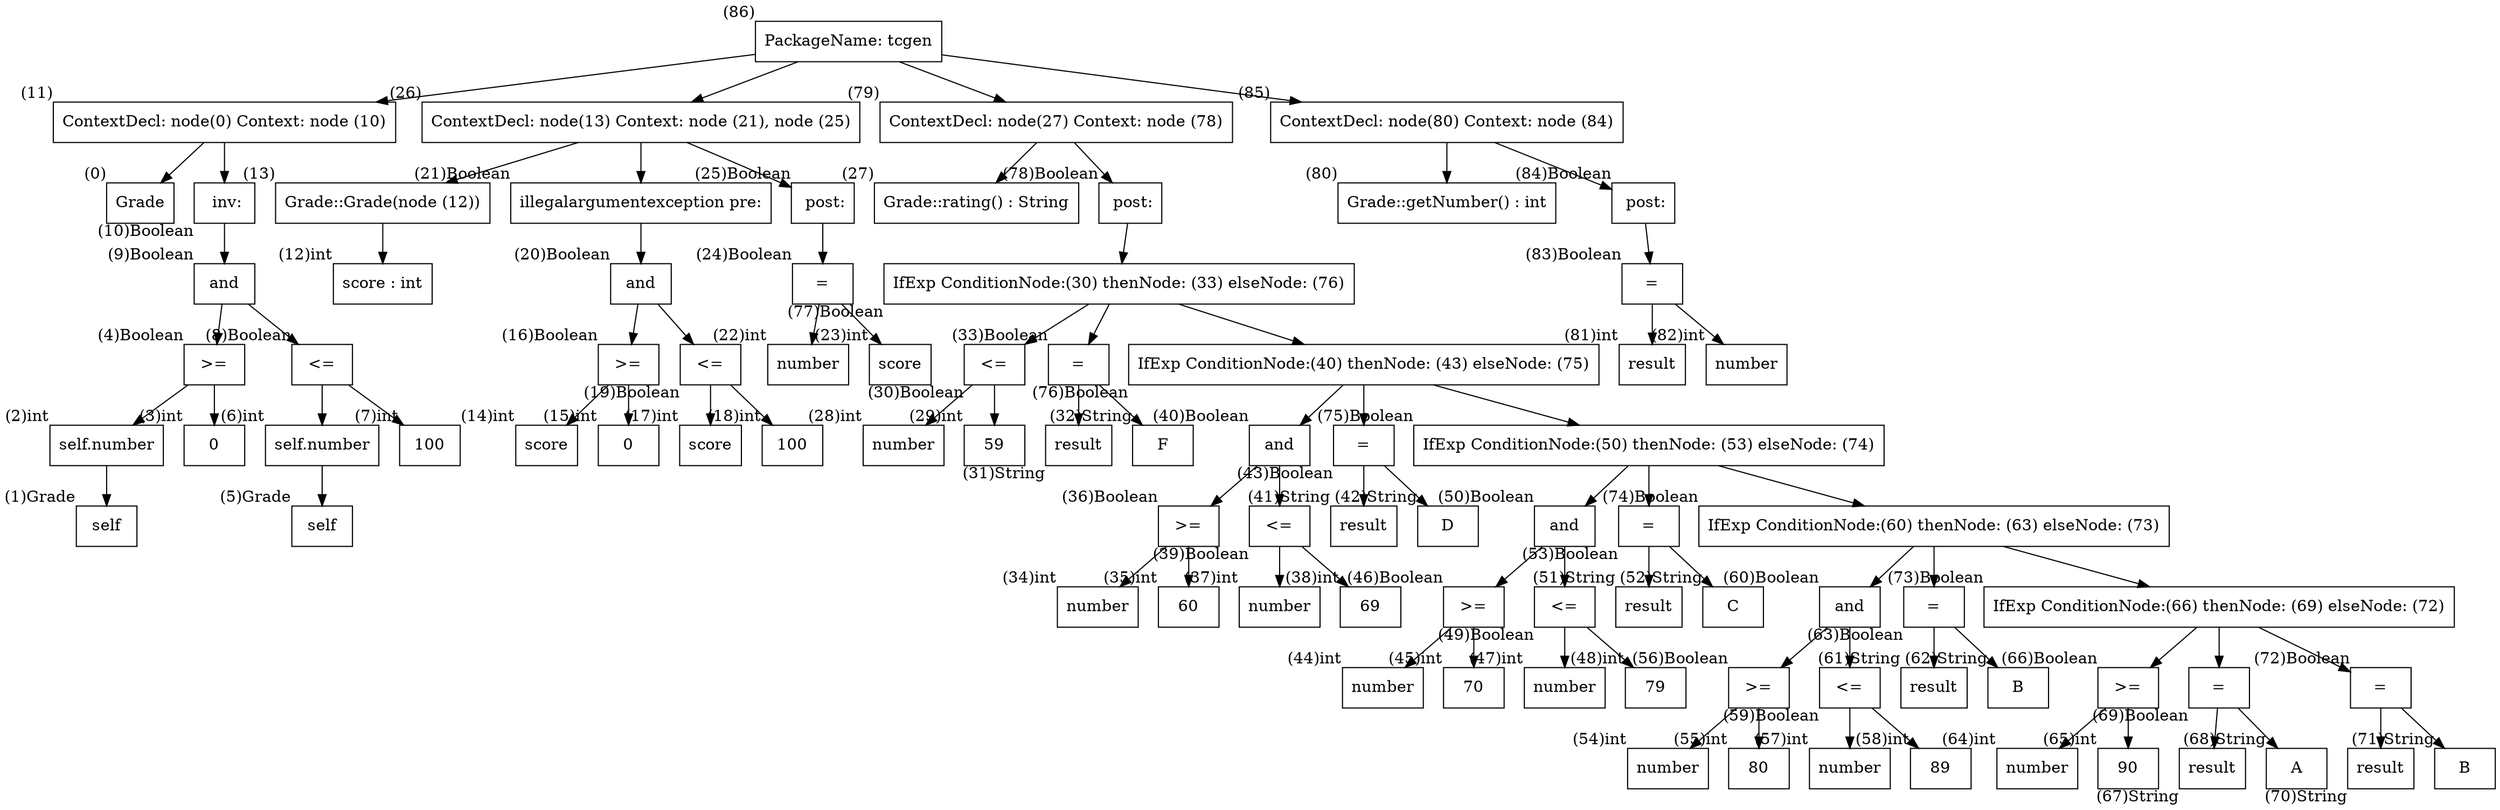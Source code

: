 digraph AST {
  node [shape=box];
  n86 [label="PackageName: tcgen", xlabel="(86)"];
  n86 -> n11;
  n86 -> n26;
  n86 -> n79;
  n86 -> n85;
  n11 [label="ContextDecl: node(0) Context: node (10)", xlabel="(11)"];
  n11 -> n0;
  n11 -> n10;
  n26 [label="ContextDecl: node(13) Context: node (21), node (25)", xlabel="(26)"];
  n26 -> n13;
  n26 -> n21;
  n26 -> n25;
  n79 [label="ContextDecl: node(27) Context: node (78)", xlabel="(79)"];
  n79 -> n27;
  n79 -> n78;
  n85 [label="ContextDecl: node(80) Context: node (84)", xlabel="(85)"];
  n85 -> n80;
  n85 -> n84;
  n0 [label="Grade", xlabel="(0)"];
  n10 [label=" inv:", xlabel="(10)Boolean"];
  n10 -> n9;
  n13 [label="Grade::Grade(node (12))", xlabel="(13)"];
  n13 -> n12;
  n21 [label="illegalargumentexception pre:", xlabel="(21)Boolean"];
  n21 -> n20;
  n25 [label=" post:", xlabel="(25)Boolean"];
  n25 -> n24;
  n27 [label="Grade::rating() : String", xlabel="(27)"];
  n78 [label=" post:", xlabel="(78)Boolean"];
  n78 -> n77;
  n80 [label="Grade::getNumber() : int", xlabel="(80)"];
  n84 [label=" post:", xlabel="(84)Boolean"];
  n84 -> n83;
  n9 [label="and", xlabel="(9)Boolean"];
  n9 -> n4;
  n9 -> n8;
  n12 [label="score : int", xlabel="(12)int"];
  n20 [label="and", xlabel="(20)Boolean"];
  n20 -> n16;
  n20 -> n19;
  n24 [label="=", xlabel="(24)Boolean"];
  n24 -> n22;
  n24 -> n23;
  n77 [label="IfExp ConditionNode:(30) thenNode: (33) elseNode: (76)", xlabel="(77)Boolean"];
  n77 -> n30;
  n77 -> n33;
  n77 -> n76;
  n83 [label="=", xlabel="(83)Boolean"];
  n83 -> n81;
  n83 -> n82;
  n4 [label=">=", xlabel="(4)Boolean"];
  n4 -> n2;
  n4 -> n3;
  n8 [label="<=", xlabel="(8)Boolean"];
  n8 -> n6;
  n8 -> n7;
  n16 [label=">=", xlabel="(16)Boolean"];
  n16 -> n14;
  n16 -> n15;
  n19 [label="<=", xlabel="(19)Boolean"];
  n19 -> n17;
  n19 -> n18;
  n22 [label="number", xlabel="(22)int"];
  n23 [label="score", xlabel="(23)int"];
  n30 [label="<=", xlabel="(30)Boolean"];
  n30 -> n28;
  n30 -> n29;
  n33 [label="=", xlabel="(33)Boolean"];
  n33 -> n31;
  n33 -> n32;
  n76 [label="IfExp ConditionNode:(40) thenNode: (43) elseNode: (75)", xlabel="(76)Boolean"];
  n76 -> n40;
  n76 -> n43;
  n76 -> n75;
  n81 [label="result", xlabel="(81)int"];
  n82 [label="number", xlabel="(82)int"];
  n2 [label="self.number", xlabel="(2)int"];
  n2 -> n1;
  n3 [label="0", xlabel="(3)int"];
  n6 [label="self.number", xlabel="(6)int"];
  n6 -> n5;
  n7 [label="100", xlabel="(7)int"];
  n14 [label="score", xlabel="(14)int"];
  n15 [label="0", xlabel="(15)int"];
  n17 [label="score", xlabel="(17)int"];
  n18 [label="100", xlabel="(18)int"];
  n28 [label="number", xlabel="(28)int"];
  n29 [label="59", xlabel="(29)int"];
  n31 [label="result", xlabel="(31)String"];
  n32 [label="F", xlabel="(32)String"];
  n40 [label="and", xlabel="(40)Boolean"];
  n40 -> n36;
  n40 -> n39;
  n43 [label="=", xlabel="(43)Boolean"];
  n43 -> n41;
  n43 -> n42;
  n75 [label="IfExp ConditionNode:(50) thenNode: (53) elseNode: (74)", xlabel="(75)Boolean"];
  n75 -> n50;
  n75 -> n53;
  n75 -> n74;
  n1 [label="self", xlabel="(1)Grade"];
  n5 [label="self", xlabel="(5)Grade"];
  n36 [label=">=", xlabel="(36)Boolean"];
  n36 -> n34;
  n36 -> n35;
  n39 [label="<=", xlabel="(39)Boolean"];
  n39 -> n37;
  n39 -> n38;
  n41 [label="result", xlabel="(41)String"];
  n42 [label="D", xlabel="(42)String"];
  n50 [label="and", xlabel="(50)Boolean"];
  n50 -> n46;
  n50 -> n49;
  n53 [label="=", xlabel="(53)Boolean"];
  n53 -> n51;
  n53 -> n52;
  n74 [label="IfExp ConditionNode:(60) thenNode: (63) elseNode: (73)", xlabel="(74)Boolean"];
  n74 -> n60;
  n74 -> n63;
  n74 -> n73;
  n34 [label="number", xlabel="(34)int"];
  n35 [label="60", xlabel="(35)int"];
  n37 [label="number", xlabel="(37)int"];
  n38 [label="69", xlabel="(38)int"];
  n46 [label=">=", xlabel="(46)Boolean"];
  n46 -> n44;
  n46 -> n45;
  n49 [label="<=", xlabel="(49)Boolean"];
  n49 -> n47;
  n49 -> n48;
  n51 [label="result", xlabel="(51)String"];
  n52 [label="C", xlabel="(52)String"];
  n60 [label="and", xlabel="(60)Boolean"];
  n60 -> n56;
  n60 -> n59;
  n63 [label="=", xlabel="(63)Boolean"];
  n63 -> n61;
  n63 -> n62;
  n73 [label="IfExp ConditionNode:(66) thenNode: (69) elseNode: (72)", xlabel="(73)Boolean"];
  n73 -> n66;
  n73 -> n69;
  n73 -> n72;
  n44 [label="number", xlabel="(44)int"];
  n45 [label="70", xlabel="(45)int"];
  n47 [label="number", xlabel="(47)int"];
  n48 [label="79", xlabel="(48)int"];
  n56 [label=">=", xlabel="(56)Boolean"];
  n56 -> n54;
  n56 -> n55;
  n59 [label="<=", xlabel="(59)Boolean"];
  n59 -> n57;
  n59 -> n58;
  n61 [label="result", xlabel="(61)String"];
  n62 [label="B", xlabel="(62)String"];
  n66 [label=">=", xlabel="(66)Boolean"];
  n66 -> n64;
  n66 -> n65;
  n69 [label="=", xlabel="(69)Boolean"];
  n69 -> n67;
  n69 -> n68;
  n72 [label="=", xlabel="(72)Boolean"];
  n72 -> n70;
  n72 -> n71;
  n54 [label="number", xlabel="(54)int"];
  n55 [label="80", xlabel="(55)int"];
  n57 [label="number", xlabel="(57)int"];
  n58 [label="89", xlabel="(58)int"];
  n64 [label="number", xlabel="(64)int"];
  n65 [label="90", xlabel="(65)int"];
  n67 [label="result", xlabel="(67)String"];
  n68 [label="A", xlabel="(68)String"];
  n70 [label="result", xlabel="(70)String"];
  n71 [label="B", xlabel="(71)String"];
}

